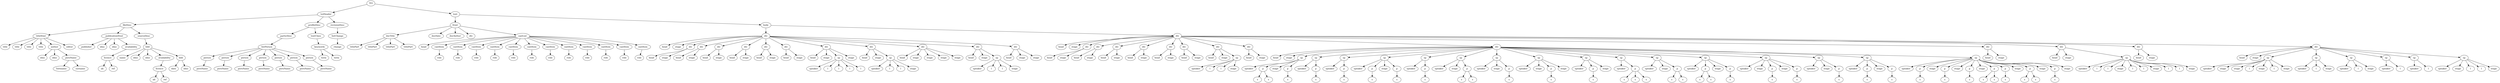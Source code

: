 digraph Tree {
	"t0" [label = "TEI"];
	"t1" [label = "teiHeader"];
	"t2" [label = "fileDesc"];
	"t3" [label = "titleStmt"];
	"t4" [label = "title"];
	"t5" [label = "title"];
	"t6" [label = "title"];
	"t7" [label = "title"];
	"t8" [label = "author"];
	"t9" [label = "idno"];
	"t10" [label = "idno"];
	"t11" [label = "persName"];
	"t12" [label = "forename"];
	"t13" [label = "surname"];
	"t14" [label = "editor"];
	"t15" [label = "publicationStmt"];
	"t16" [label = "publisher"];
	"t17" [label = "idno"];
	"t18" [label = "idno"];
	"t19" [label = "availability"];
	"t20" [label = "licence"];
	"t21" [label = "ab"];
	"t22" [label = "ref"];
	"t23" [label = "sourceDesc"];
	"t24" [label = "bibl"];
	"t25" [label = "name"];
	"t26" [label = "idno"];
	"t27" [label = "idno"];
	"t28" [label = "availability"];
	"t29" [label = "licence"];
	"t30" [label = "ab"];
	"t31" [label = "ref"];
	"t32" [label = "bibl"];
	"t33" [label = "date"];
	"t34" [label = "idno"];
	"t35" [label = "profileDesc"];
	"t36" [label = "particDesc"];
	"t37" [label = "listPerson"];
	"t38" [label = "person"];
	"t39" [label = "persName"];
	"t40" [label = "person"];
	"t41" [label = "persName"];
	"t42" [label = "person"];
	"t43" [label = "persName"];
	"t44" [label = "person"];
	"t45" [label = "persName"];
	"t46" [label = "person"];
	"t47" [label = "persName"];
	"t48" [label = "person"];
	"t49" [label = "persName"];
	"t50" [label = "person"];
	"t51" [label = "persName"];
	"t52" [label = "textClass"];
	"t53" [label = "keywords"];
	"t54" [label = "term"];
	"t55" [label = "term"];
	"t56" [label = "revisionDesc"];
	"t57" [label = "listChange"];
	"t58" [label = "change"];
	"t59" [label = "text"];
	"t60" [label = "front"];
	"t61" [label = "docTitle"];
	"t62" [label = "titlePart"];
	"t63" [label = "titlePart"];
	"t64" [label = "titlePart"];
	"t65" [label = "titlePart"];
	"t66" [label = "docDate"];
	"t67" [label = "docAuthor"];
	"t68" [label = "div"];
	"t69" [label = "castList"];
	"t70" [label = "head"];
	"t71" [label = "castItem"];
	"t72" [label = "role"];
	"t73" [label = "castItem"];
	"t74" [label = "role"];
	"t75" [label = "castItem"];
	"t76" [label = "role"];
	"t77" [label = "castItem"];
	"t78" [label = "role"];
	"t79" [label = "castItem"];
	"t80" [label = "role"];
	"t81" [label = "castItem"];
	"t82" [label = "role"];
	"t83" [label = "castItem"];
	"t84" [label = "role"];
	"t85" [label = "castItem"];
	"t86" [label = "role"];
	"t87" [label = "castItem"];
	"t88" [label = "role"];
	"t89" [label = "castItem"];
	"t90" [label = "role"];
	"t91" [label = "castItem"];
	"t92" [label = "role"];
	"t93" [label = "castItem"];
	"t94" [label = "role"];
	"t95" [label = "body"];
	"t96" [label = "div"];
	"t97" [label = "head"];
	"t98" [label = "stage"];
	"t99" [label = "div"];
	"t100" [label = "head"];
	"t101" [label = "stage"];
	"t102" [label = "div"];
	"t103" [label = "head"];
	"t104" [label = "stage"];
	"t105" [label = "div"];
	"t106" [label = "head"];
	"t107" [label = "stage"];
	"t108" [label = "div"];
	"t109" [label = "head"];
	"t110" [label = "stage"];
	"t111" [label = "div"];
	"t112" [label = "head"];
	"t113" [label = "stage"];
	"t114" [label = "div"];
	"t115" [label = "head"];
	"t116" [label = "stage"];
	"t117" [label = "div"];
	"t118" [label = "head"];
	"t119" [label = "stage"];
	"t120" [label = "sp"];
	"t121" [label = "speaker"];
	"t122" [label = "l"];
	"t123" [label = "l"];
	"t124" [label = "l"];
	"t125" [label = "l"];
	"t126" [label = "stage"];
	"t127" [label = "div"];
	"t128" [label = "head"];
	"t129" [label = "stage"];
	"t130" [label = "sp"];
	"t131" [label = "speaker"];
	"t132" [label = "l"];
	"t133" [label = "l"];
	"t134" [label = "stage"];
	"t135" [label = "div"];
	"t136" [label = "head"];
	"t137" [label = "stage"];
	"t138" [label = "stage"];
	"t139" [label = "stage"];
	"t140" [label = "stage"];
	"t141" [label = "div"];
	"t142" [label = "head"];
	"t143" [label = "stage"];
	"t144" [label = "sp"];
	"t145" [label = "speaker"];
	"t146" [label = "l"];
	"t147" [label = "l"];
	"t148" [label = "stage"];
	"t149" [label = "div"];
	"t150" [label = "head"];
	"t151" [label = "stage"];
	"t152" [label = "stage"];
	"t153" [label = "div"];
	"t154" [label = "head"];
	"t155" [label = "stage"];
	"t156" [label = "div"];
	"t157" [label = "head"];
	"t158" [label = "stage"];
	"t159" [label = "div"];
	"t160" [label = "head"];
	"t161" [label = "stage"];
	"t162" [label = "div"];
	"t163" [label = "head"];
	"t164" [label = "stage"];
	"t165" [label = "div"];
	"t166" [label = "head"];
	"t167" [label = "stage"];
	"t168" [label = "div"];
	"t169" [label = "head"];
	"t170" [label = "stage"];
	"t171" [label = "div"];
	"t172" [label = "head"];
	"t173" [label = "stage"];
	"t174" [label = "div"];
	"t175" [label = "head"];
	"t176" [label = "stage"];
	"t177" [label = "sp"];
	"t178" [label = "speaker"];
	"t179" [label = "l"];
	"t180" [label = "l"];
	"t181" [label = "stage"];
	"t182" [label = "div"];
	"t183" [label = "head"];
	"t184" [label = "stage"];
	"t185" [label = "div"];
	"t186" [label = "head"];
	"t187" [label = "stage"];
	"t188" [label = "sp"];
	"t189" [label = "speaker"];
	"t190" [label = "p"];
	"t191" [label = "s"];
	"t192" [label = "s"];
	"t193" [label = "stage"];
	"t194" [label = "p"];
	"t195" [label = "s"];
	"t196" [label = "sp"];
	"t197" [label = "speaker"];
	"t198" [label = "p"];
	"t199" [label = "s"];
	"t200" [label = "sp"];
	"t201" [label = "speaker"];
	"t202" [label = "p"];
	"t203" [label = "s"];
	"t204" [label = "sp"];
	"t205" [label = "speaker"];
	"t206" [label = "p"];
	"t207" [label = "s"];
	"t208" [label = "stage"];
	"t209" [label = "p"];
	"t210" [label = "s"];
	"t211" [label = "sp"];
	"t212" [label = "speaker"];
	"t213" [label = "p"];
	"t214" [label = "s"];
	"t215" [label = "sp"];
	"t216" [label = "speaker"];
	"t217" [label = "stage"];
	"t218" [label = "p"];
	"t219" [label = "s"];
	"t220" [label = "s"];
	"t221" [label = "sp"];
	"t222" [label = "speaker"];
	"t223" [label = "stage"];
	"t224" [label = "p"];
	"t225" [label = "s"];
	"t226" [label = "sp"];
	"t227" [label = "speaker"];
	"t228" [label = "stage"];
	"t229" [label = "p"];
	"t230" [label = "s"];
	"t231" [label = "stage"];
	"t232" [label = "sp"];
	"t233" [label = "speaker"];
	"t234" [label = "p"];
	"t235" [label = "s"];
	"t236" [label = "stage"];
	"t237" [label = "sp"];
	"t238" [label = "speaker"];
	"t239" [label = "p"];
	"t240" [label = "s"];
	"t241" [label = "s"];
	"t242" [label = "s"];
	"t243" [label = "sp"];
	"t244" [label = "speaker"];
	"t245" [label = "stage"];
	"t246" [label = "p"];
	"t247" [label = "s"];
	"t248" [label = "s"];
	"t249" [label = "sp"];
	"t250" [label = "speaker"];
	"t251" [label = "p"];
	"t252" [label = "s"];
	"t253" [label = "s"];
	"t254" [label = "stage"];
	"t255" [label = "p"];
	"t256" [label = "s"];
	"t257" [label = "sp"];
	"t258" [label = "speaker"];
	"t259" [label = "stage"];
	"t260" [label = "p"];
	"t261" [label = "s"];
	"t262" [label = "stage"];
	"t263" [label = "p"];
	"t264" [label = "s"];
	"t265" [label = "sp"];
	"t266" [label = "speaker"];
	"t267" [label = "stage"];
	"t268" [label = "p"];
	"t269" [label = "s"];
	"t270" [label = "sp"];
	"t271" [label = "speaker"];
	"t272" [label = "p"];
	"t273" [label = "s"];
	"t274" [label = "stage"];
	"t275" [label = "p"];
	"t276" [label = "s"];
	"t277" [label = "sp"];
	"t278" [label = "speaker"];
	"t279" [label = "p"];
	"t280" [label = "s"];
	"t281" [label = "stage"];
	"t282" [label = "p"];
	"t283" [label = "s"];
	"t284" [label = "stage"];
	"t285" [label = "p"];
	"t286" [label = "s"];
	"t287" [label = "stage"];
	"t288" [label = "p"];
	"t289" [label = "s"];
	"t290" [label = "s"];
	"t291" [label = "p"];
	"t292" [label = "s"];
	"t293" [label = "stage"];
	"t294" [label = "p"];
	"t295" [label = "s"];
	"t296" [label = "s"];
	"t297" [label = "stage"];
	"t298" [label = "p"];
	"t299" [label = "s"];
	"t300" [label = "stage"];
	"t301" [label = "div"];
	"t302" [label = "head"];
	"t303" [label = "stage"];
	"t304" [label = "div"];
	"t305" [label = "head"];
	"t306" [label = "stage"];
	"t307" [label = "sp"];
	"t308" [label = "speaker"];
	"t309" [label = "l"];
	"t310" [label = "l"];
	"t311" [label = "stage"];
	"t312" [label = "l"];
	"t313" [label = "l"];
	"t314" [label = "stage"];
	"t315" [label = "l"];
	"t316" [label = "l"];
	"t317" [label = "stage"];
	"t318" [label = "div"];
	"t319" [label = "head"];
	"t320" [label = "stage"];
	"t321" [label = "div"];
	"t322" [label = "head"];
	"t323" [label = "stage"];
	"t324" [label = "sp"];
	"t325" [label = "speaker"];
	"t326" [label = "stage"];
	"t327" [label = "stage"];
	"t328" [label = "l"];
	"t329" [label = "stage"];
	"t330" [label = "l"];
	"t331" [label = "stage"];
	"t332" [label = "sp"];
	"t333" [label = "speaker"];
	"t334" [label = "l"];
	"t335" [label = "stage"];
	"t336" [label = "sp"];
	"t337" [label = "speaker"];
	"t338" [label = "l"];
	"t339" [label = "stage"];
	"t340" [label = "sp"];
	"t341" [label = "speaker"];
	"t342" [label = "l"];
	"t343" [label = "sp"];
	"t344" [label = "speaker"];
	"t345" [label = "l"];
	"t346" [label = "sp"];
	"t347" [label = "speaker"];
	"t348" [label = "stage"];
	"t349" [label = "l"];
	"t350" [label = "l"];
	"t351" [label = "stage"];
	"t0" -> "t1";
	"t1" -> "t2";
	"t2" -> "t3";
	"t3" -> "t4";
	"t3" -> "t5";
	"t3" -> "t6";
	"t3" -> "t7";
	"t3" -> "t8";
	"t8" -> "t9";
	"t8" -> "t10";
	"t8" -> "t11";
	"t11" -> "t12";
	"t11" -> "t13";
	"t3" -> "t14";
	"t2" -> "t15";
	"t15" -> "t16";
	"t15" -> "t17";
	"t15" -> "t18";
	"t15" -> "t19";
	"t19" -> "t20";
	"t20" -> "t21";
	"t20" -> "t22";
	"t2" -> "t23";
	"t23" -> "t24";
	"t24" -> "t25";
	"t24" -> "t26";
	"t24" -> "t27";
	"t24" -> "t28";
	"t28" -> "t29";
	"t29" -> "t30";
	"t29" -> "t31";
	"t24" -> "t32";
	"t32" -> "t33";
	"t32" -> "t34";
	"t1" -> "t35";
	"t35" -> "t36";
	"t36" -> "t37";
	"t37" -> "t38";
	"t38" -> "t39";
	"t37" -> "t40";
	"t40" -> "t41";
	"t37" -> "t42";
	"t42" -> "t43";
	"t37" -> "t44";
	"t44" -> "t45";
	"t37" -> "t46";
	"t46" -> "t47";
	"t37" -> "t48";
	"t48" -> "t49";
	"t37" -> "t50";
	"t50" -> "t51";
	"t35" -> "t52";
	"t52" -> "t53";
	"t53" -> "t54";
	"t53" -> "t55";
	"t1" -> "t56";
	"t56" -> "t57";
	"t57" -> "t58";
	"t0" -> "t59";
	"t59" -> "t60";
	"t60" -> "t61";
	"t61" -> "t62";
	"t61" -> "t63";
	"t61" -> "t64";
	"t61" -> "t65";
	"t60" -> "t66";
	"t60" -> "t67";
	"t60" -> "t68";
	"t60" -> "t69";
	"t69" -> "t70";
	"t69" -> "t71";
	"t71" -> "t72";
	"t69" -> "t73";
	"t73" -> "t74";
	"t69" -> "t75";
	"t75" -> "t76";
	"t69" -> "t77";
	"t77" -> "t78";
	"t69" -> "t79";
	"t79" -> "t80";
	"t69" -> "t81";
	"t81" -> "t82";
	"t69" -> "t83";
	"t83" -> "t84";
	"t69" -> "t85";
	"t85" -> "t86";
	"t69" -> "t87";
	"t87" -> "t88";
	"t69" -> "t89";
	"t89" -> "t90";
	"t69" -> "t91";
	"t91" -> "t92";
	"t69" -> "t93";
	"t93" -> "t94";
	"t59" -> "t95";
	"t95" -> "t96";
	"t96" -> "t97";
	"t96" -> "t98";
	"t96" -> "t99";
	"t99" -> "t100";
	"t99" -> "t101";
	"t96" -> "t102";
	"t102" -> "t103";
	"t102" -> "t104";
	"t96" -> "t105";
	"t105" -> "t106";
	"t105" -> "t107";
	"t96" -> "t108";
	"t108" -> "t109";
	"t108" -> "t110";
	"t96" -> "t111";
	"t111" -> "t112";
	"t111" -> "t113";
	"t96" -> "t114";
	"t114" -> "t115";
	"t114" -> "t116";
	"t96" -> "t117";
	"t117" -> "t118";
	"t117" -> "t119";
	"t117" -> "t120";
	"t120" -> "t121";
	"t120" -> "t122";
	"t120" -> "t123";
	"t120" -> "t124";
	"t120" -> "t125";
	"t117" -> "t126";
	"t96" -> "t127";
	"t127" -> "t128";
	"t127" -> "t129";
	"t127" -> "t130";
	"t130" -> "t131";
	"t130" -> "t132";
	"t130" -> "t133";
	"t130" -> "t134";
	"t96" -> "t135";
	"t135" -> "t136";
	"t135" -> "t137";
	"t135" -> "t138";
	"t135" -> "t139";
	"t135" -> "t140";
	"t96" -> "t141";
	"t141" -> "t142";
	"t141" -> "t143";
	"t141" -> "t144";
	"t144" -> "t145";
	"t144" -> "t146";
	"t144" -> "t147";
	"t144" -> "t148";
	"t96" -> "t149";
	"t149" -> "t150";
	"t149" -> "t151";
	"t149" -> "t152";
	"t95" -> "t153";
	"t153" -> "t154";
	"t153" -> "t155";
	"t153" -> "t156";
	"t156" -> "t157";
	"t156" -> "t158";
	"t153" -> "t159";
	"t159" -> "t160";
	"t159" -> "t161";
	"t153" -> "t162";
	"t162" -> "t163";
	"t162" -> "t164";
	"t153" -> "t165";
	"t165" -> "t166";
	"t165" -> "t167";
	"t153" -> "t168";
	"t168" -> "t169";
	"t168" -> "t170";
	"t153" -> "t171";
	"t171" -> "t172";
	"t171" -> "t173";
	"t153" -> "t174";
	"t174" -> "t175";
	"t174" -> "t176";
	"t174" -> "t177";
	"t177" -> "t178";
	"t177" -> "t179";
	"t177" -> "t180";
	"t177" -> "t181";
	"t153" -> "t182";
	"t182" -> "t183";
	"t182" -> "t184";
	"t153" -> "t185";
	"t185" -> "t186";
	"t185" -> "t187";
	"t185" -> "t188";
	"t188" -> "t189";
	"t188" -> "t190";
	"t190" -> "t191";
	"t190" -> "t192";
	"t188" -> "t193";
	"t188" -> "t194";
	"t194" -> "t195";
	"t185" -> "t196";
	"t196" -> "t197";
	"t196" -> "t198";
	"t198" -> "t199";
	"t185" -> "t200";
	"t200" -> "t201";
	"t200" -> "t202";
	"t202" -> "t203";
	"t185" -> "t204";
	"t204" -> "t205";
	"t204" -> "t206";
	"t206" -> "t207";
	"t204" -> "t208";
	"t204" -> "t209";
	"t209" -> "t210";
	"t185" -> "t211";
	"t211" -> "t212";
	"t211" -> "t213";
	"t213" -> "t214";
	"t185" -> "t215";
	"t215" -> "t216";
	"t215" -> "t217";
	"t215" -> "t218";
	"t218" -> "t219";
	"t218" -> "t220";
	"t185" -> "t221";
	"t221" -> "t222";
	"t221" -> "t223";
	"t221" -> "t224";
	"t224" -> "t225";
	"t185" -> "t226";
	"t226" -> "t227";
	"t226" -> "t228";
	"t226" -> "t229";
	"t229" -> "t230";
	"t226" -> "t231";
	"t185" -> "t232";
	"t232" -> "t233";
	"t232" -> "t234";
	"t234" -> "t235";
	"t232" -> "t236";
	"t185" -> "t237";
	"t237" -> "t238";
	"t237" -> "t239";
	"t239" -> "t240";
	"t239" -> "t241";
	"t239" -> "t242";
	"t185" -> "t243";
	"t243" -> "t244";
	"t243" -> "t245";
	"t243" -> "t246";
	"t246" -> "t247";
	"t246" -> "t248";
	"t185" -> "t249";
	"t249" -> "t250";
	"t249" -> "t251";
	"t251" -> "t252";
	"t251" -> "t253";
	"t249" -> "t254";
	"t249" -> "t255";
	"t255" -> "t256";
	"t185" -> "t257";
	"t257" -> "t258";
	"t257" -> "t259";
	"t257" -> "t260";
	"t260" -> "t261";
	"t257" -> "t262";
	"t257" -> "t263";
	"t263" -> "t264";
	"t185" -> "t265";
	"t265" -> "t266";
	"t265" -> "t267";
	"t265" -> "t268";
	"t268" -> "t269";
	"t185" -> "t270";
	"t270" -> "t271";
	"t270" -> "t272";
	"t272" -> "t273";
	"t270" -> "t274";
	"t270" -> "t275";
	"t275" -> "t276";
	"t185" -> "t277";
	"t277" -> "t278";
	"t277" -> "t279";
	"t279" -> "t280";
	"t277" -> "t281";
	"t277" -> "t282";
	"t282" -> "t283";
	"t277" -> "t284";
	"t277" -> "t285";
	"t285" -> "t286";
	"t277" -> "t287";
	"t277" -> "t288";
	"t288" -> "t289";
	"t288" -> "t290";
	"t277" -> "t291";
	"t291" -> "t292";
	"t277" -> "t293";
	"t277" -> "t294";
	"t294" -> "t295";
	"t294" -> "t296";
	"t277" -> "t297";
	"t277" -> "t298";
	"t298" -> "t299";
	"t277" -> "t300";
	"t153" -> "t301";
	"t301" -> "t302";
	"t301" -> "t303";
	"t153" -> "t304";
	"t304" -> "t305";
	"t304" -> "t306";
	"t304" -> "t307";
	"t307" -> "t308";
	"t307" -> "t309";
	"t307" -> "t310";
	"t307" -> "t311";
	"t307" -> "t312";
	"t307" -> "t313";
	"t307" -> "t314";
	"t307" -> "t315";
	"t307" -> "t316";
	"t307" -> "t317";
	"t153" -> "t318";
	"t318" -> "t319";
	"t318" -> "t320";
	"t153" -> "t321";
	"t321" -> "t322";
	"t321" -> "t323";
	"t321" -> "t324";
	"t324" -> "t325";
	"t324" -> "t326";
	"t324" -> "t327";
	"t324" -> "t328";
	"t324" -> "t329";
	"t324" -> "t330";
	"t324" -> "t331";
	"t321" -> "t332";
	"t332" -> "t333";
	"t332" -> "t334";
	"t332" -> "t335";
	"t321" -> "t336";
	"t336" -> "t337";
	"t336" -> "t338";
	"t336" -> "t339";
	"t321" -> "t340";
	"t340" -> "t341";
	"t340" -> "t342";
	"t321" -> "t343";
	"t343" -> "t344";
	"t343" -> "t345";
	"t321" -> "t346";
	"t346" -> "t347";
	"t346" -> "t348";
	"t346" -> "t349";
	"t346" -> "t350";
	"t346" -> "t351";
}
